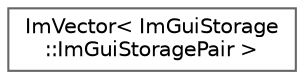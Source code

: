 digraph "Graphical Class Hierarchy"
{
 // LATEX_PDF_SIZE
  bgcolor="transparent";
  edge [fontname=Helvetica,fontsize=10,labelfontname=Helvetica,labelfontsize=10];
  node [fontname=Helvetica,fontsize=10,shape=box,height=0.2,width=0.4];
  rankdir="LR";
  Node0 [label="ImVector\< ImGuiStorage\l::ImGuiStoragePair \>",height=0.2,width=0.4,color="grey40", fillcolor="white", style="filled",URL="$struct_im_vector.html",tooltip=" "];
}
